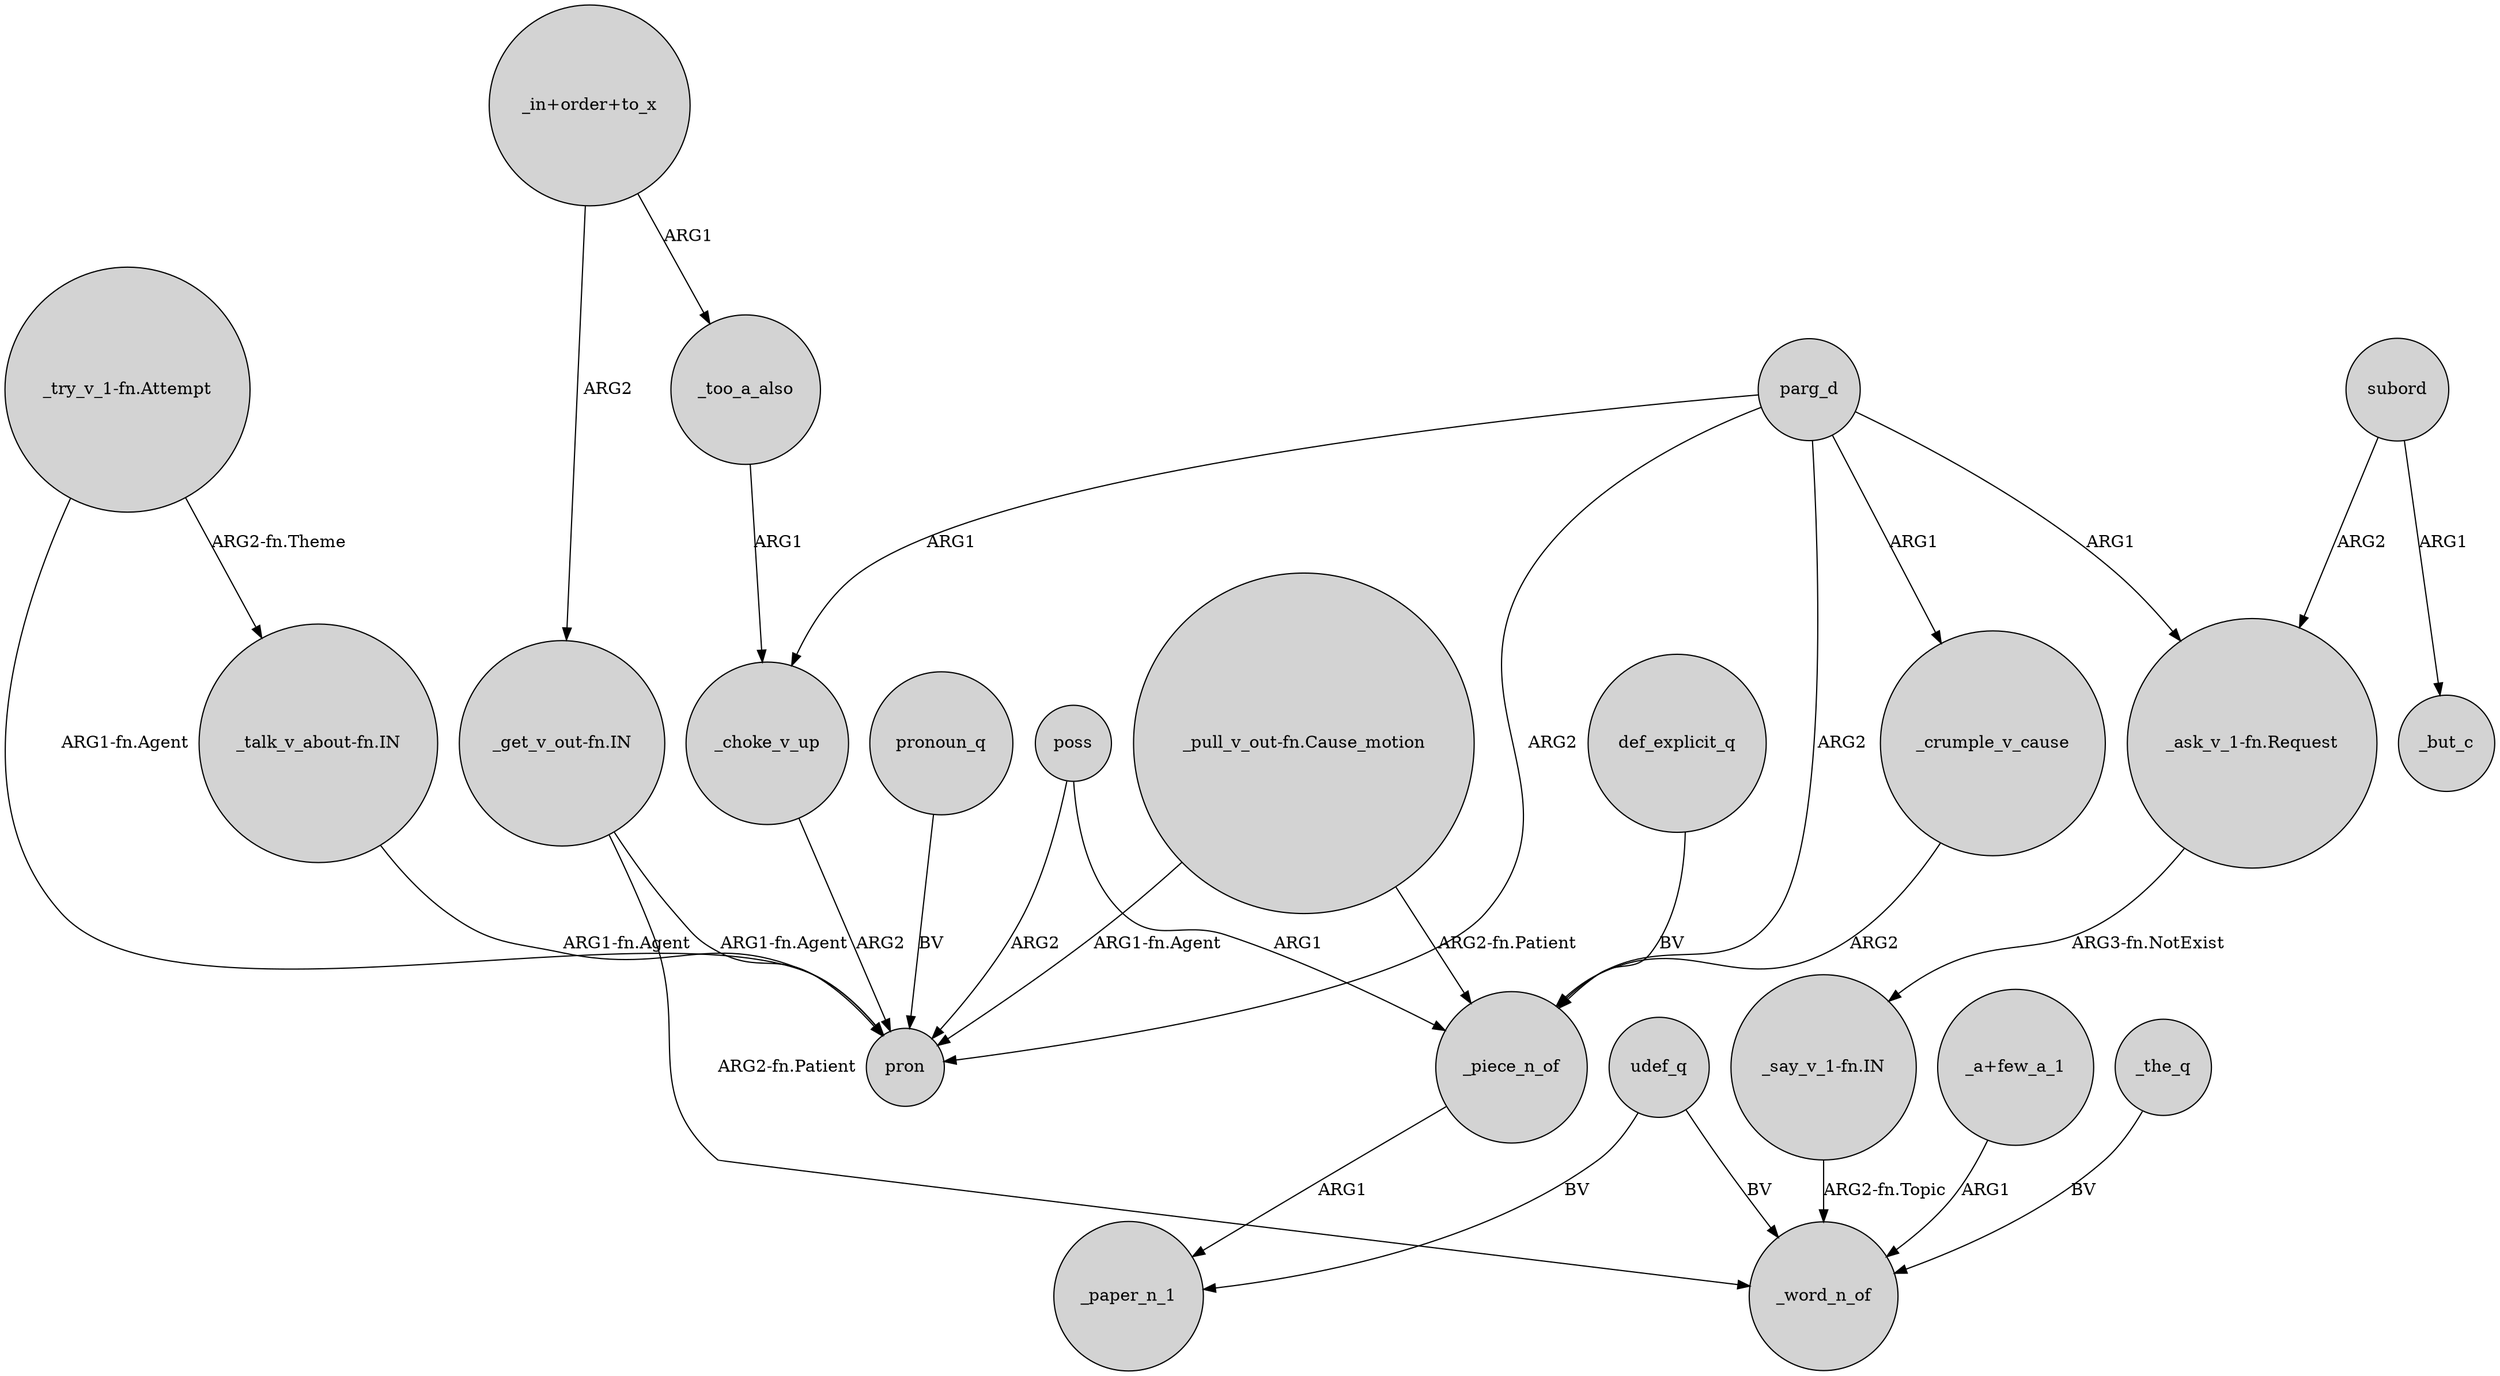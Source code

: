 digraph {
	node [shape=circle style=filled]
	poss -> pron [label=ARG2]
	subord -> "_ask_v_1-fn.Request" [label=ARG2]
	_crumple_v_cause -> _piece_n_of [label=ARG2]
	parg_d -> "_ask_v_1-fn.Request" [label=ARG1]
	"_talk_v_about-fn.IN" -> pron [label="ARG1-fn.Agent"]
	"_pull_v_out-fn.Cause_motion" -> pron [label="ARG1-fn.Agent"]
	"_get_v_out-fn.IN" -> _word_n_of [label="ARG2-fn.Patient"]
	udef_q -> _word_n_of [label=BV]
	subord -> _but_c [label=ARG1]
	"_ask_v_1-fn.Request" -> "_say_v_1-fn.IN" [label="ARG3-fn.NotExist"]
	_too_a_also -> _choke_v_up [label=ARG1]
	"_a+few_a_1" -> _word_n_of [label=ARG1]
	"_pull_v_out-fn.Cause_motion" -> _piece_n_of [label="ARG2-fn.Patient"]
	parg_d -> pron [label=ARG2]
	def_explicit_q -> _piece_n_of [label=BV]
	_piece_n_of -> _paper_n_1 [label=ARG1]
	pronoun_q -> pron [label=BV]
	_the_q -> _word_n_of [label=BV]
	poss -> _piece_n_of [label=ARG1]
	_choke_v_up -> pron [label=ARG2]
	"_in+order+to_x" -> _too_a_also [label=ARG1]
	parg_d -> _piece_n_of [label=ARG2]
	udef_q -> _paper_n_1 [label=BV]
	"_say_v_1-fn.IN" -> _word_n_of [label="ARG2-fn.Topic"]
	"_try_v_1-fn.Attempt" -> pron [label="ARG1-fn.Agent"]
	parg_d -> _choke_v_up [label=ARG1]
	"_get_v_out-fn.IN" -> pron [label="ARG1-fn.Agent"]
	parg_d -> _crumple_v_cause [label=ARG1]
	"_try_v_1-fn.Attempt" -> "_talk_v_about-fn.IN" [label="ARG2-fn.Theme"]
	"_in+order+to_x" -> "_get_v_out-fn.IN" [label=ARG2]
}
